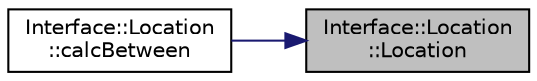 digraph "Interface::Location::Location"
{
 // LATEX_PDF_SIZE
  edge [fontname="Helvetica",fontsize="10",labelfontname="Helvetica",labelfontsize="10"];
  node [fontname="Helvetica",fontsize="10",shape=record];
  rankdir="RL";
  Node1 [label="Interface::Location\l::Location",height=0.2,width=0.4,color="black", fillcolor="grey75", style="filled", fontcolor="black",tooltip="Default constructor."];
  Node1 -> Node2 [dir="back",color="midnightblue",fontsize="10",style="solid",fontname="Helvetica"];
  Node2 [label="Interface::Location\l::calcBetween",height=0.2,width=0.4,color="black", fillcolor="white", style="filled",URL="$class_interface_1_1_location.html#a1bd79f247bb7783c57ece45c6065c537",tooltip="calcBetween calculates wanted position between two locations."];
}
